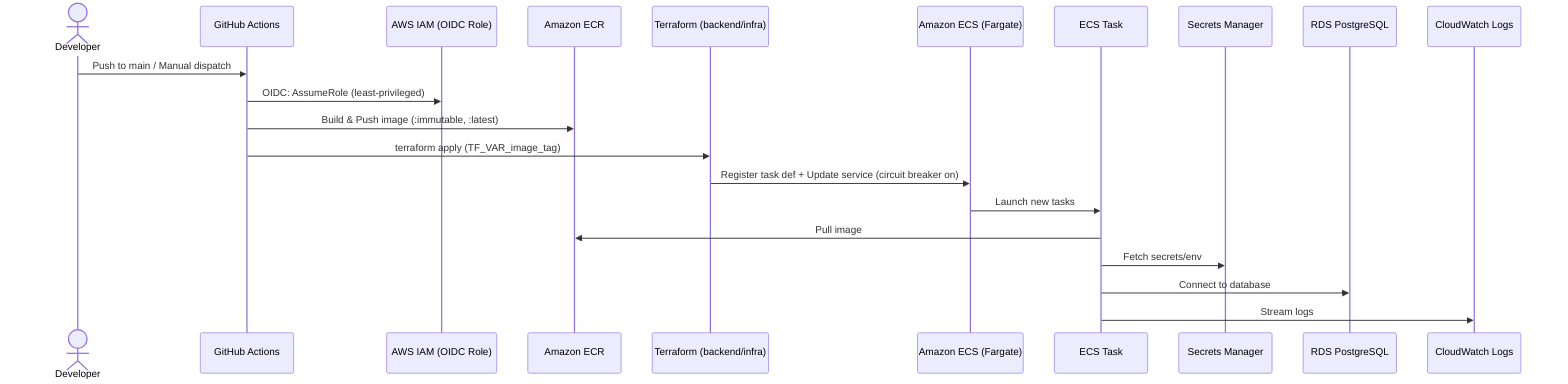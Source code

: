 sequenceDiagram
  actor Dev as Developer
  participant GHA as GitHub Actions
  participant IAM as AWS IAM (OIDC Role)
  participant ECR as Amazon ECR
  participant TF as Terraform (backend/infra)
  participant ECS as Amazon ECS (Fargate)
  participant Task as ECS Task
  participant SM as Secrets Manager
  participant RDS as RDS PostgreSQL
  participant CW as CloudWatch Logs

  Dev->>GHA: Push to main / Manual dispatch
  GHA->>IAM: OIDC: AssumeRole (least-privileged)
  GHA->>ECR: Build & Push image (:immutable, :latest)
  GHA->>TF: terraform apply (TF_VAR_image_tag)
  TF->>ECS: Register task def + Update service (circuit breaker on)
  ECS->>Task: Launch new tasks
  Task->>ECR: Pull image
  Task->>SM: Fetch secrets/env
  Task->>RDS: Connect to database
  Task->>CW: Stream logs